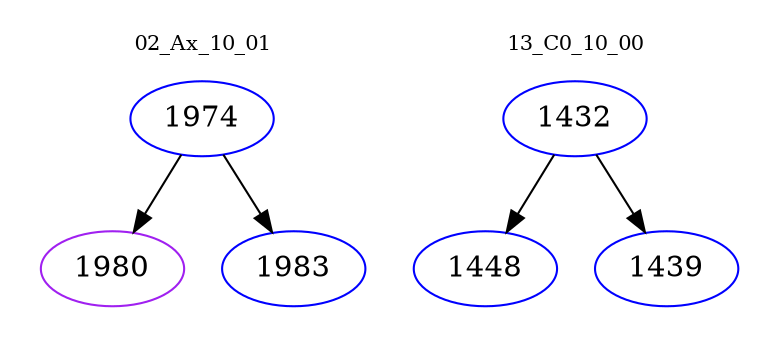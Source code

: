 digraph{
subgraph cluster_0 {
color = white
label = "02_Ax_10_01";
fontsize=10;
T0_1974 [label="1974", color="blue"]
T0_1974 -> T0_1980 [color="black"]
T0_1980 [label="1980", color="purple"]
T0_1974 -> T0_1983 [color="black"]
T0_1983 [label="1983", color="blue"]
}
subgraph cluster_1 {
color = white
label = "13_C0_10_00";
fontsize=10;
T1_1432 [label="1432", color="blue"]
T1_1432 -> T1_1448 [color="black"]
T1_1448 [label="1448", color="blue"]
T1_1432 -> T1_1439 [color="black"]
T1_1439 [label="1439", color="blue"]
}
}
